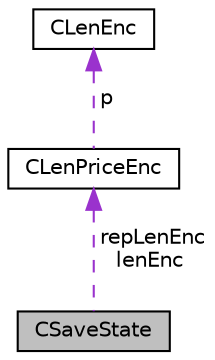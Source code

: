 digraph G
{
  edge [fontname="Helvetica",fontsize="10",labelfontname="Helvetica",labelfontsize="10"];
  node [fontname="Helvetica",fontsize="10",shape=record];
  Node1 [label="CSaveState",height=0.2,width=0.4,color="black", fillcolor="grey75", style="filled" fontcolor="black"];
  Node2 -> Node1 [dir="back",color="darkorchid3",fontsize="10",style="dashed",label=" repLenEnc\nlenEnc" ,fontname="Helvetica"];
  Node2 [label="CLenPriceEnc",height=0.2,width=0.4,color="black", fillcolor="white", style="filled",URL="$struct_c_len_price_enc.html"];
  Node3 -> Node2 [dir="back",color="darkorchid3",fontsize="10",style="dashed",label=" p" ,fontname="Helvetica"];
  Node3 [label="CLenEnc",height=0.2,width=0.4,color="black", fillcolor="white", style="filled",URL="$struct_c_len_enc.html"];
}
